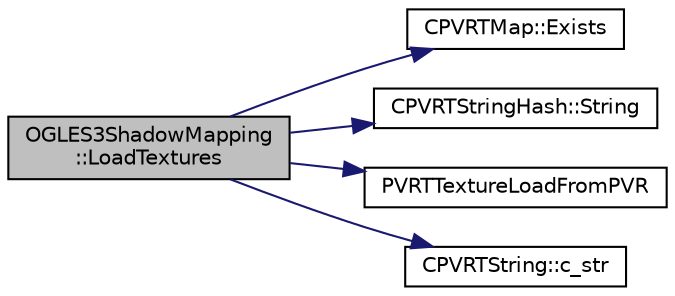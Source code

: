 digraph "OGLES3ShadowMapping::LoadTextures"
{
  edge [fontname="Helvetica",fontsize="10",labelfontname="Helvetica",labelfontsize="10"];
  node [fontname="Helvetica",fontsize="10",shape=record];
  rankdir="LR";
  Node1 [label="OGLES3ShadowMapping\l::LoadTextures",height=0.2,width=0.4,color="black", fillcolor="grey75", style="filled", fontcolor="black"];
  Node1 -> Node2 [color="midnightblue",fontsize="10",style="solid",fontname="Helvetica"];
  Node2 [label="CPVRTMap::Exists",height=0.2,width=0.4,color="black", fillcolor="white", style="filled",URL="$singleton_c_p_v_r_t_map.html#ae0f21eef4c5f71a21a57e352a31f9b75",tooltip="Checks whether or not data exists for the specified key. "];
  Node1 -> Node3 [color="midnightblue",fontsize="10",style="solid",fontname="Helvetica"];
  Node3 [label="CPVRTStringHash::String",height=0.2,width=0.4,color="black", fillcolor="white", style="filled",URL="$class_c_p_v_r_t_string_hash.html#ab3b3b774c1cd426c81f0fe26d44a5246",tooltip="Returns the original, base string. "];
  Node1 -> Node4 [color="midnightblue",fontsize="10",style="solid",fontname="Helvetica"];
  Node4 [label="PVRTTextureLoadFromPVR",height=0.2,width=0.4,color="black", fillcolor="white", style="filled",URL="$group___a_p_i___o_g_l_e_s.html#ga6eecac4c871ba7ccdd0ef4b057a7d596",tooltip="Allows textures to be stored in binary PVR files and loaded in. Can load parts of a mipmaped texture ..."];
  Node1 -> Node5 [color="midnightblue",fontsize="10",style="solid",fontname="Helvetica"];
  Node5 [label="CPVRTString::c_str",height=0.2,width=0.4,color="black", fillcolor="white", style="filled",URL="$class_c_p_v_r_t_string.html#aabd1f2848c4b1d65e7418b264502687d",tooltip="Returns a const char* pointer of the string. "];
}
